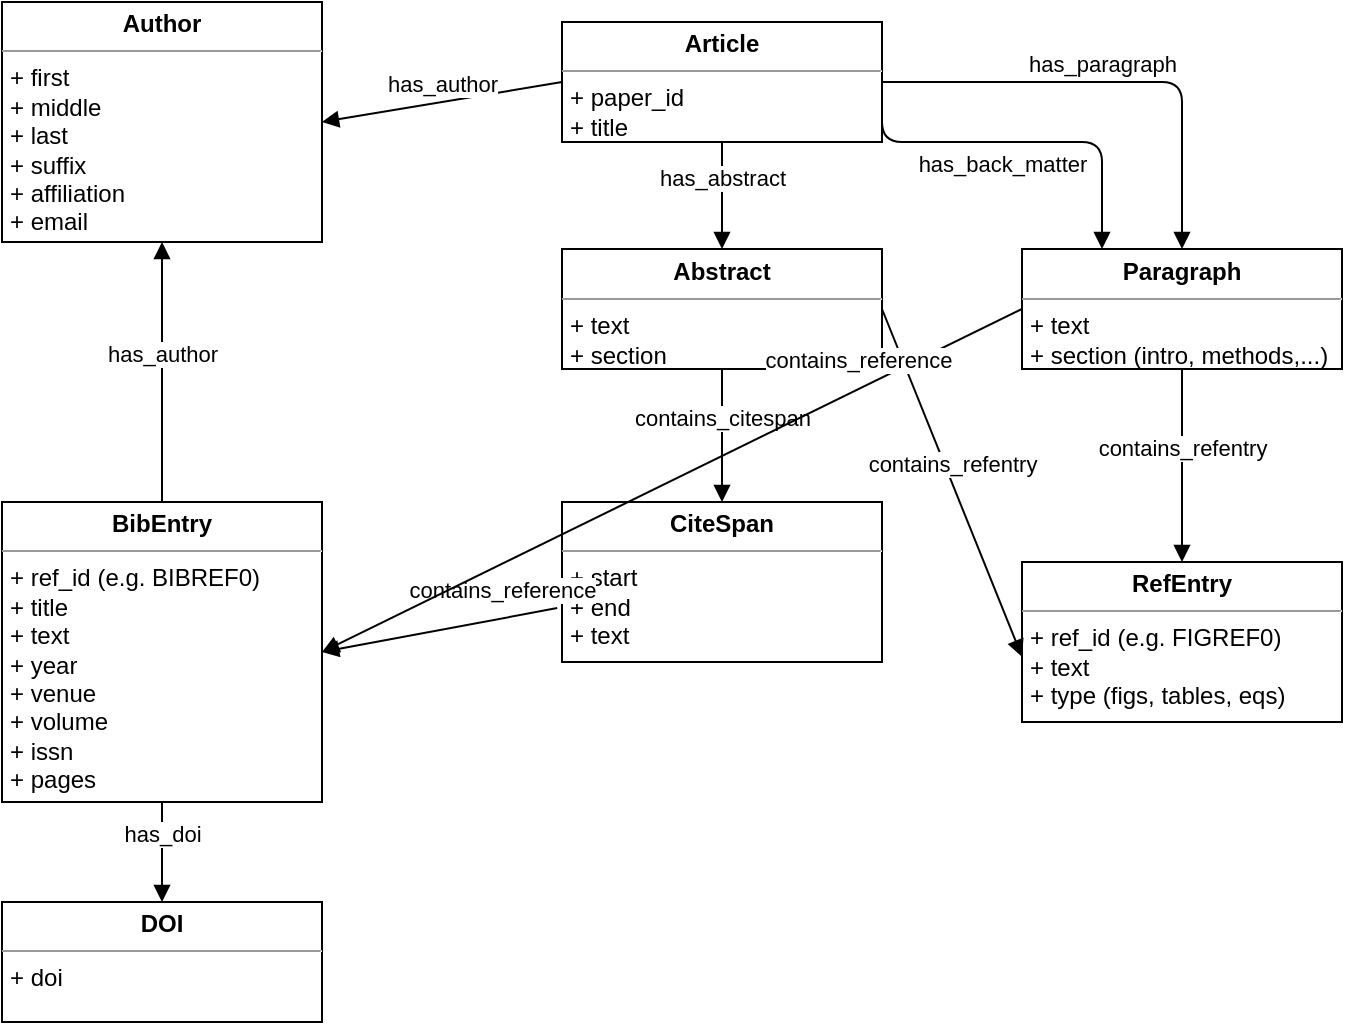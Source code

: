 <mxfile version="12.1.3" pages="1"><diagram id="TuQhOfxTpEuU-9I_Ykok" name="Page-1"><mxGraphModel dx="1024" dy="387" grid="1" gridSize="10" guides="1" tooltips="1" connect="1" arrows="1" fold="1" page="1" pageScale="1" pageWidth="827" pageHeight="1169" math="0" shadow="0"><root><mxCell id="0"/><mxCell id="1" parent="0"/><mxCell id="P2DQsCpE3psrI8b747lc-6" value="&lt;p style=&quot;margin: 0px ; margin-top: 4px ; text-align: center&quot;&gt;&lt;b&gt;Article&lt;/b&gt;&lt;/p&gt;&lt;hr size=&quot;1&quot;&gt;&lt;p style=&quot;margin: 0px ; margin-left: 4px&quot;&gt;+ paper_id&lt;br&gt;&lt;/p&gt;&lt;p style=&quot;margin: 0px ; margin-left: 4px&quot;&gt;+ title&lt;br&gt;&lt;/p&gt;" style="verticalAlign=top;align=left;overflow=fill;fontSize=12;fontFamily=Helvetica;html=1;" vertex="1" parent="1"><mxGeometry x="330" y="20" width="160" height="60" as="geometry"/></mxCell><mxCell id="P2DQsCpE3psrI8b747lc-8" value="&lt;p style=&quot;margin: 0px ; margin-top: 4px ; text-align: center&quot;&gt;&lt;b&gt;Author&lt;/b&gt;&lt;/p&gt;&lt;hr size=&quot;1&quot;&gt;&lt;p style=&quot;margin: 0px ; margin-left: 4px&quot;&gt;+ first&lt;/p&gt;&lt;p style=&quot;margin: 0px ; margin-left: 4px&quot;&gt;+&amp;nbsp;middle&lt;/p&gt;&lt;p style=&quot;margin: 0px ; margin-left: 4px&quot;&gt;+&amp;nbsp;last&lt;/p&gt;&lt;p style=&quot;margin: 0px ; margin-left: 4px&quot;&gt;+&amp;nbsp;suffix&lt;/p&gt;&lt;p style=&quot;margin: 0px ; margin-left: 4px&quot;&gt;+&amp;nbsp;affiliation&lt;/p&gt;&lt;p style=&quot;margin: 0px ; margin-left: 4px&quot;&gt;+&amp;nbsp;email&lt;/p&gt;" style="verticalAlign=top;align=left;overflow=fill;fontSize=12;fontFamily=Helvetica;html=1;" vertex="1" parent="1"><mxGeometry x="50" y="10" width="160" height="120" as="geometry"/></mxCell><mxCell id="P2DQsCpE3psrI8b747lc-10" value="has_author" style="html=1;verticalAlign=bottom;endArrow=block;entryX=1;entryY=0.5;entryDx=0;entryDy=0;exitX=0;exitY=0.5;exitDx=0;exitDy=0;" edge="1" parent="1" source="P2DQsCpE3psrI8b747lc-6" target="P2DQsCpE3psrI8b747lc-8"><mxGeometry width="80" relative="1" as="geometry"><mxPoint x="150" y="160" as="sourcePoint"/><mxPoint x="240" y="60" as="targetPoint"/></mxGeometry></mxCell><mxCell id="P2DQsCpE3psrI8b747lc-11" value="&lt;p style=&quot;margin: 4px 0px 0px ; text-align: center&quot;&gt;&lt;b&gt;Abstract&lt;/b&gt;&lt;br&gt;&lt;/p&gt;&lt;hr size=&quot;1&quot;&gt;&lt;p style=&quot;margin: 0px 0px 0px 4px&quot;&gt;+ text&lt;/p&gt;&lt;p style=&quot;margin: 0px 0px 0px 4px&quot;&gt;+&amp;nbsp;section&lt;/p&gt;" style="verticalAlign=top;align=left;overflow=fill;fontSize=12;fontFamily=Helvetica;html=1;" vertex="1" parent="1"><mxGeometry x="330" y="133.5" width="160" height="60" as="geometry"/></mxCell><mxCell id="P2DQsCpE3psrI8b747lc-12" value="&lt;p style=&quot;margin: 4px 0px 0px ; text-align: center&quot;&gt;&lt;b&gt;CiteSpan&lt;/b&gt;&lt;br&gt;&lt;/p&gt;&lt;hr size=&quot;1&quot;&gt;&lt;p style=&quot;margin: 0px 0px 0px 4px&quot;&gt;+ start&lt;/p&gt;&lt;p style=&quot;margin: 0px 0px 0px 4px&quot;&gt;+ end&lt;/p&gt;&lt;p style=&quot;margin: 0px 0px 0px 4px&quot;&gt;+ text&lt;/p&gt;&lt;p style=&quot;margin: 0px 0px 0px 4px&quot;&gt;&lt;br&gt;&lt;/p&gt;" style="verticalAlign=top;align=left;overflow=fill;fontSize=12;fontFamily=Helvetica;html=1;" vertex="1" parent="1"><mxGeometry x="330" y="260" width="160" height="80" as="geometry"/></mxCell><mxCell id="P2DQsCpE3psrI8b747lc-14" value="has_abstract" style="html=1;verticalAlign=bottom;endArrow=block;entryX=0.5;entryY=0;entryDx=0;entryDy=0;exitX=0.5;exitY=1;exitDx=0;exitDy=0;edgeStyle=orthogonalEdgeStyle;" edge="1" parent="1" source="P2DQsCpE3psrI8b747lc-6" target="P2DQsCpE3psrI8b747lc-11"><mxGeometry width="80" relative="1" as="geometry"><mxPoint x="157" y="163" as="sourcePoint"/><mxPoint x="320" y="220" as="targetPoint"/></mxGeometry></mxCell><mxCell id="P2DQsCpE3psrI8b747lc-15" value="contains_citespan" style="html=1;verticalAlign=bottom;endArrow=block;entryX=0.5;entryY=0;entryDx=0;entryDy=0;exitX=0.5;exitY=1;exitDx=0;exitDy=0;" edge="1" parent="1" source="P2DQsCpE3psrI8b747lc-11" target="P2DQsCpE3psrI8b747lc-12"><mxGeometry width="80" relative="1" as="geometry"><mxPoint x="580" y="200" as="sourcePoint"/><mxPoint x="480" y="280" as="targetPoint"/></mxGeometry></mxCell><mxCell id="P2DQsCpE3psrI8b747lc-16" value="&lt;p style=&quot;margin: 4px 0px 0px ; text-align: center&quot;&gt;&lt;b&gt;BibEntry&lt;/b&gt;&lt;br&gt;&lt;/p&gt;&lt;hr size=&quot;1&quot;&gt;&lt;p style=&quot;margin: 0px 0px 0px 4px&quot;&gt;+ ref_id (e.g. BIBREF0)&lt;/p&gt;&lt;p style=&quot;margin: 0px 0px 0px 4px&quot;&gt;+ title&lt;/p&gt;&lt;p style=&quot;margin: 0px 0px 0px 4px&quot;&gt;+ text&lt;/p&gt;&lt;p style=&quot;margin: 0px 0px 0px 4px&quot;&gt;+&amp;nbsp;year&lt;/p&gt;&lt;p style=&quot;margin: 0px 0px 0px 4px&quot;&gt;+&amp;nbsp;venue&lt;/p&gt;&lt;p style=&quot;margin: 0px 0px 0px 4px&quot;&gt;+&amp;nbsp;volume&lt;/p&gt;&lt;p style=&quot;margin: 0px 0px 0px 4px&quot;&gt;+ issn&lt;/p&gt;&lt;p style=&quot;margin: 0px 0px 0px 4px&quot;&gt;+&amp;nbsp;pages&lt;/p&gt;&lt;p style=&quot;margin: 0px 0px 0px 4px&quot;&gt;&lt;br&gt;&lt;/p&gt;" style="verticalAlign=top;align=left;overflow=fill;fontSize=12;fontFamily=Helvetica;html=1;" vertex="1" parent="1"><mxGeometry x="50" y="260" width="160" height="150" as="geometry"/></mxCell><mxCell id="P2DQsCpE3psrI8b747lc-17" value="has_author" style="html=1;verticalAlign=bottom;endArrow=block;entryX=0.5;entryY=1;entryDx=0;entryDy=0;exitX=0.5;exitY=0;exitDx=0;exitDy=0;" edge="1" parent="1" source="P2DQsCpE3psrI8b747lc-16" target="P2DQsCpE3psrI8b747lc-8"><mxGeometry width="80" relative="1" as="geometry"><mxPoint x="340" y="60" as="sourcePoint"/><mxPoint x="220" y="80" as="targetPoint"/></mxGeometry></mxCell><mxCell id="P2DQsCpE3psrI8b747lc-18" value="contains_reference" style="html=1;verticalAlign=bottom;endArrow=block;entryX=1;entryY=0.5;entryDx=0;entryDy=0;exitX=-0.015;exitY=0.663;exitDx=0;exitDy=0;exitPerimeter=0;" edge="1" parent="1" source="P2DQsCpE3psrI8b747lc-12" target="P2DQsCpE3psrI8b747lc-16"><mxGeometry x="-0.546" y="-5" width="80" relative="1" as="geometry"><mxPoint x="300" y="320" as="sourcePoint"/><mxPoint x="140" y="440" as="targetPoint"/><mxPoint as="offset"/></mxGeometry></mxCell><mxCell id="P2DQsCpE3psrI8b747lc-19" value="&lt;p style=&quot;margin: 4px 0px 0px ; text-align: center&quot;&gt;&lt;b&gt;DOI&lt;/b&gt;&lt;br&gt;&lt;/p&gt;&lt;hr size=&quot;1&quot;&gt;&lt;p style=&quot;margin: 0px 0px 0px 4px&quot;&gt;+ doi&lt;/p&gt;" style="verticalAlign=top;align=left;overflow=fill;fontSize=12;fontFamily=Helvetica;html=1;" vertex="1" parent="1"><mxGeometry x="50" y="460" width="160" height="60" as="geometry"/></mxCell><mxCell id="P2DQsCpE3psrI8b747lc-20" value="has_doi" style="html=1;verticalAlign=bottom;endArrow=block;entryX=0.5;entryY=0;entryDx=0;entryDy=0;exitX=0.5;exitY=1;exitDx=0;exitDy=0;" edge="1" parent="1" source="P2DQsCpE3psrI8b747lc-16" target="P2DQsCpE3psrI8b747lc-19"><mxGeometry width="80" relative="1" as="geometry"><mxPoint x="140" y="270" as="sourcePoint"/><mxPoint x="140" y="140" as="targetPoint"/></mxGeometry></mxCell><mxCell id="P2DQsCpE3psrI8b747lc-21" value="&lt;p style=&quot;margin: 4px 0px 0px ; text-align: center&quot;&gt;&lt;b&gt;RefEntry&lt;/b&gt;&lt;br&gt;&lt;/p&gt;&lt;hr size=&quot;1&quot;&gt;&lt;p style=&quot;margin: 0px 0px 0px 4px&quot;&gt;+ ref_id (e.g. FIGREF0)&lt;/p&gt;&lt;p style=&quot;margin: 0px 0px 0px 4px&quot;&gt;+ text&lt;/p&gt;&lt;p style=&quot;margin: 0px 0px 0px 4px&quot;&gt;+ type (figs, tables, eqs)&lt;/p&gt;&lt;p style=&quot;margin: 0px 0px 0px 4px&quot;&gt;&lt;br&gt;&lt;/p&gt;" style="verticalAlign=top;align=left;overflow=fill;fontSize=12;fontFamily=Helvetica;html=1;" vertex="1" parent="1"><mxGeometry x="560" y="290" width="160" height="80" as="geometry"/></mxCell><mxCell id="P2DQsCpE3psrI8b747lc-22" value="contains_refentry" style="html=1;verticalAlign=bottom;endArrow=block;entryX=0;entryY=0.592;entryDx=0;entryDy=0;exitX=1;exitY=0.5;exitDx=0;exitDy=0;entryPerimeter=0;" edge="1" parent="1" source="P2DQsCpE3psrI8b747lc-11" target="P2DQsCpE3psrI8b747lc-21"><mxGeometry width="80" relative="1" as="geometry"><mxPoint x="589.5" y="220" as="sourcePoint"/><mxPoint x="589.5" y="270" as="targetPoint"/></mxGeometry></mxCell><mxCell id="P2DQsCpE3psrI8b747lc-23" value="&lt;p style=&quot;margin: 4px 0px 0px ; text-align: center&quot;&gt;&lt;b&gt;Paragraph&lt;/b&gt;&lt;br&gt;&lt;/p&gt;&lt;hr size=&quot;1&quot;&gt;&lt;p style=&quot;margin: 0px 0px 0px 4px&quot;&gt;+ text&lt;/p&gt;&lt;p style=&quot;margin: 0px 0px 0px 4px&quot;&gt;+&amp;nbsp;section (intro, methods,...)&lt;/p&gt;" style="verticalAlign=top;align=left;overflow=fill;fontSize=12;fontFamily=Helvetica;html=1;" vertex="1" parent="1"><mxGeometry x="560" y="133.5" width="160" height="60" as="geometry"/></mxCell><mxCell id="P2DQsCpE3psrI8b747lc-24" value="has_paragraph" style="html=1;verticalAlign=bottom;endArrow=block;entryX=0.5;entryY=0;entryDx=0;entryDy=0;exitX=1;exitY=0.5;exitDx=0;exitDy=0;edgeStyle=orthogonalEdgeStyle;" edge="1" parent="1" source="P2DQsCpE3psrI8b747lc-6" target="P2DQsCpE3psrI8b747lc-23"><mxGeometry x="-0.06" width="80" relative="1" as="geometry"><mxPoint x="630" y="70" as="sourcePoint"/><mxPoint x="630" y="124" as="targetPoint"/><mxPoint as="offset"/></mxGeometry></mxCell><mxCell id="P2DQsCpE3psrI8b747lc-25" value="contains_reference" style="html=1;verticalAlign=bottom;endArrow=block;entryX=1;entryY=0.5;entryDx=0;entryDy=0;exitX=0;exitY=0.5;exitDx=0;exitDy=0;" edge="1" parent="1" source="P2DQsCpE3psrI8b747lc-23" target="P2DQsCpE3psrI8b747lc-16"><mxGeometry x="-0.546" y="-5" width="80" relative="1" as="geometry"><mxPoint x="337.6" y="323.04" as="sourcePoint"/><mxPoint x="220" y="345" as="targetPoint"/><mxPoint as="offset"/></mxGeometry></mxCell><mxCell id="P2DQsCpE3psrI8b747lc-26" value="contains_refentry" style="html=1;verticalAlign=bottom;endArrow=block;entryX=0.5;entryY=0;entryDx=0;entryDy=0;exitX=0.5;exitY=1;exitDx=0;exitDy=0;" edge="1" parent="1" source="P2DQsCpE3psrI8b747lc-23" target="P2DQsCpE3psrI8b747lc-21"><mxGeometry width="80" relative="1" as="geometry"><mxPoint x="500" y="173.5" as="sourcePoint"/><mxPoint x="580" y="347.36" as="targetPoint"/></mxGeometry></mxCell><mxCell id="P2DQsCpE3psrI8b747lc-27" value="has_back_matter" style="html=1;verticalAlign=bottom;endArrow=block;entryX=0.25;entryY=0;entryDx=0;entryDy=0;exitX=1;exitY=0.5;exitDx=0;exitDy=0;edgeStyle=orthogonalEdgeStyle;" edge="1" parent="1" source="P2DQsCpE3psrI8b747lc-6" target="P2DQsCpE3psrI8b747lc-23"><mxGeometry x="-0.072" y="-20" width="80" relative="1" as="geometry"><mxPoint x="500" y="60" as="sourcePoint"/><mxPoint x="650" y="144" as="targetPoint"/><mxPoint as="offset"/><Array as="points"><mxPoint x="490" y="80"/><mxPoint x="600" y="80"/></Array></mxGeometry></mxCell></root></mxGraphModel></diagram></mxfile>